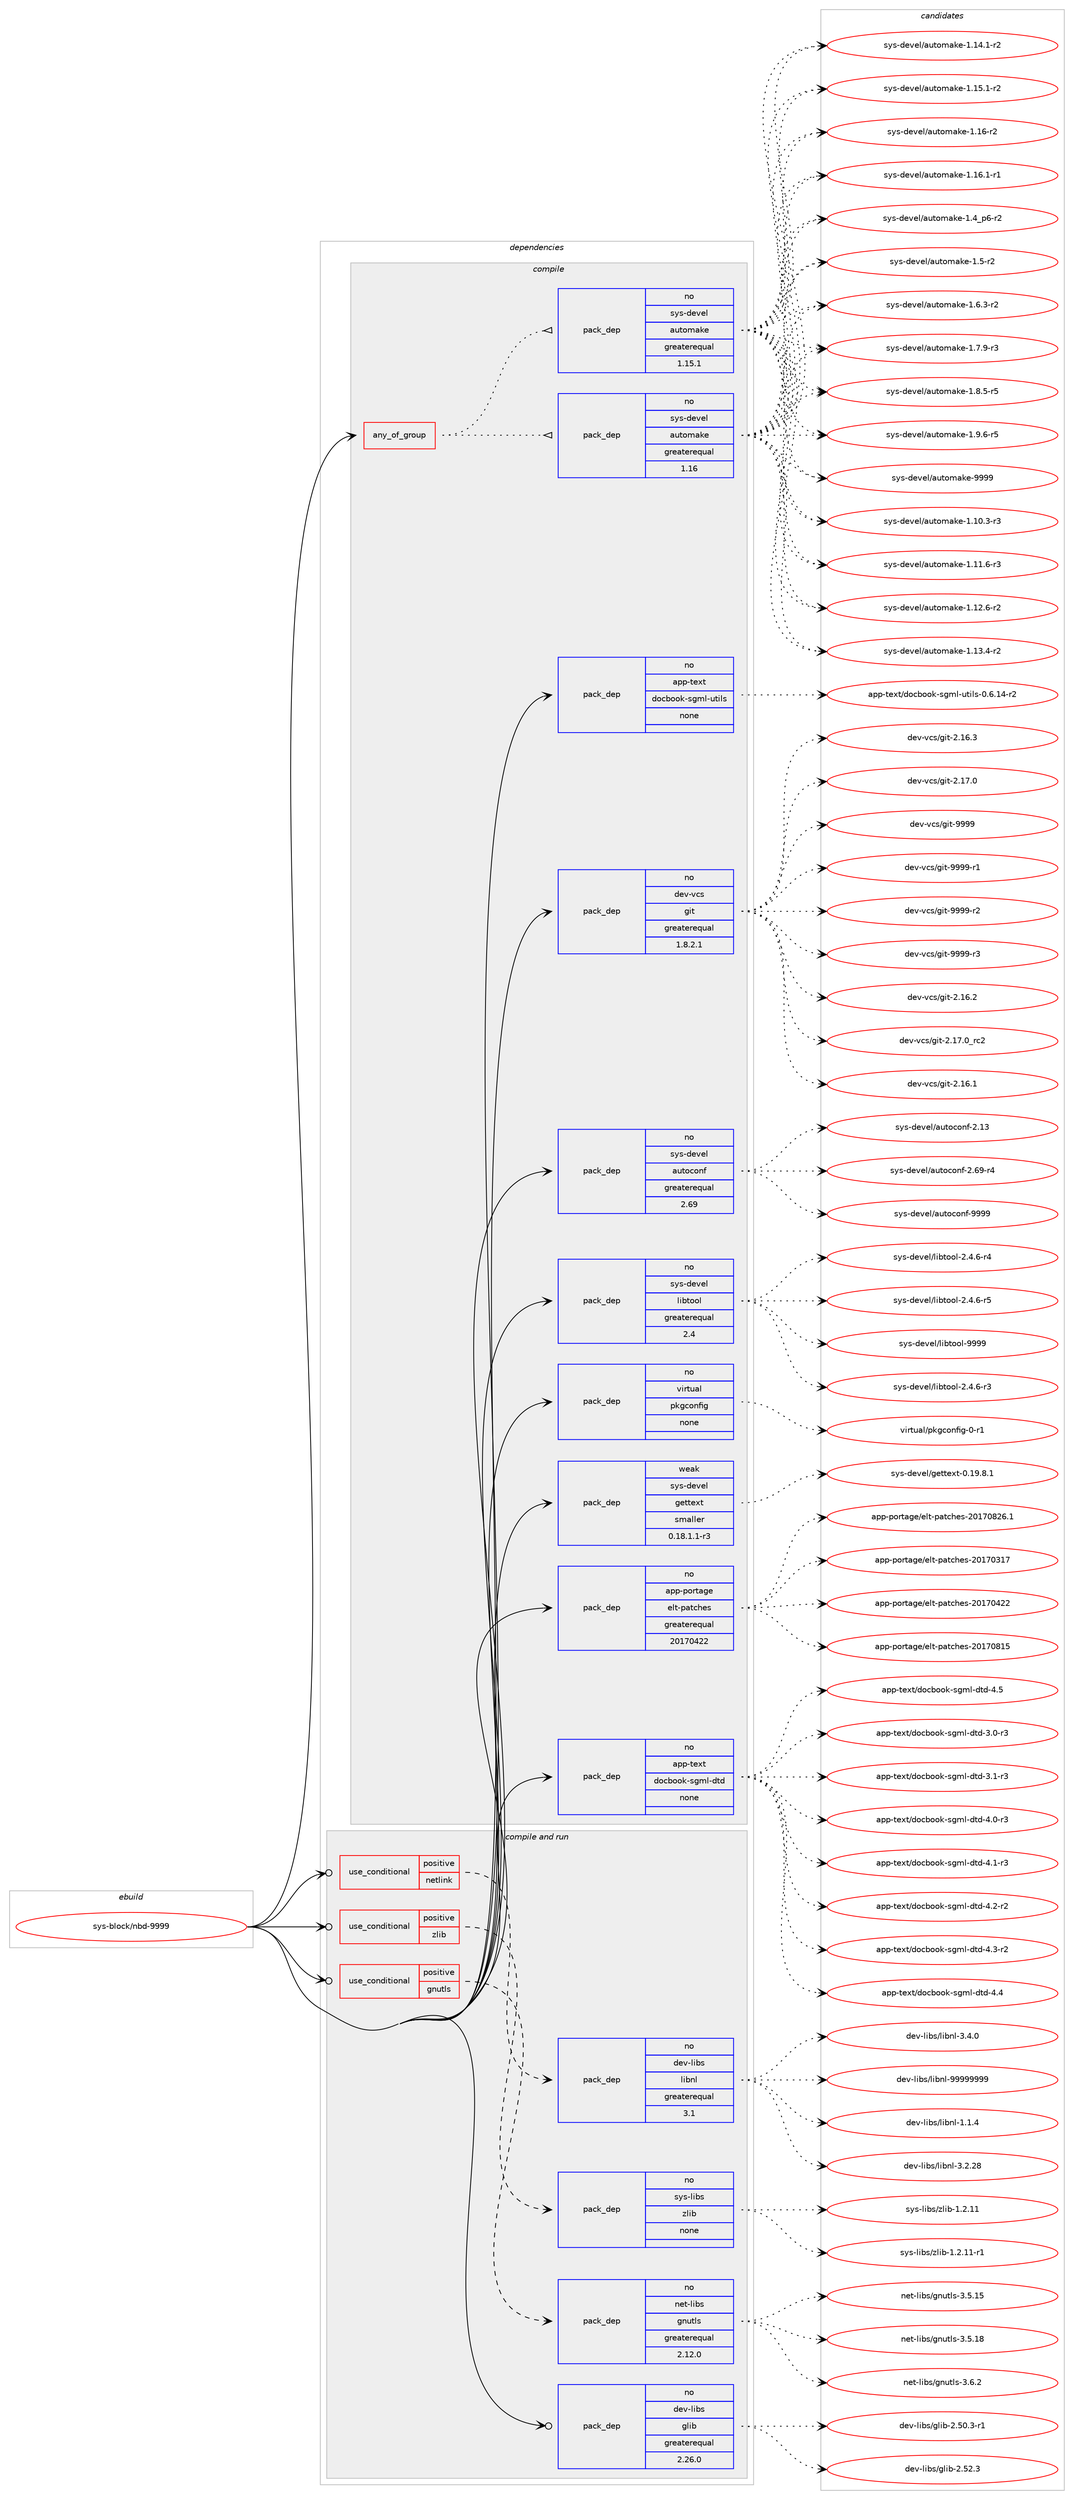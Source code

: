 digraph prolog {

# *************
# Graph options
# *************

newrank=true;
concentrate=true;
compound=true;
graph [rankdir=LR,fontname=Helvetica,fontsize=10,ranksep=1.5];#, ranksep=2.5, nodesep=0.2];
edge  [arrowhead=vee];
node  [fontname=Helvetica,fontsize=10];

# **********
# The ebuild
# **********

subgraph cluster_leftcol {
color=gray;
rank=same;
label=<<i>ebuild</i>>;
id [label="sys-block/nbd-9999", color=red, width=4, href="../sys-block/nbd-9999.svg"];
}

# ****************
# The dependencies
# ****************

subgraph cluster_midcol {
color=gray;
label=<<i>dependencies</i>>;
subgraph cluster_compile {
fillcolor="#eeeeee";
style=filled;
label=<<i>compile</i>>;
subgraph any22 {
dependency6543 [label=<<TABLE BORDER="0" CELLBORDER="1" CELLSPACING="0" CELLPADDING="4"><TR><TD CELLPADDING="10">any_of_group</TD></TR></TABLE>>, shape=none, color=red];subgraph pack6137 {
dependency6544 [label=<<TABLE BORDER="0" CELLBORDER="1" CELLSPACING="0" CELLPADDING="4" WIDTH="220"><TR><TD ROWSPAN="6" CELLPADDING="30">pack_dep</TD></TR><TR><TD WIDTH="110">no</TD></TR><TR><TD>sys-devel</TD></TR><TR><TD>automake</TD></TR><TR><TD>greaterequal</TD></TR><TR><TD>1.16</TD></TR></TABLE>>, shape=none, color=blue];
}
dependency6543:e -> dependency6544:w [weight=20,style="dotted",arrowhead="oinv"];
subgraph pack6138 {
dependency6545 [label=<<TABLE BORDER="0" CELLBORDER="1" CELLSPACING="0" CELLPADDING="4" WIDTH="220"><TR><TD ROWSPAN="6" CELLPADDING="30">pack_dep</TD></TR><TR><TD WIDTH="110">no</TD></TR><TR><TD>sys-devel</TD></TR><TR><TD>automake</TD></TR><TR><TD>greaterequal</TD></TR><TR><TD>1.15.1</TD></TR></TABLE>>, shape=none, color=blue];
}
dependency6543:e -> dependency6545:w [weight=20,style="dotted",arrowhead="oinv"];
}
id:e -> dependency6543:w [weight=20,style="solid",arrowhead="vee"];
subgraph pack6139 {
dependency6546 [label=<<TABLE BORDER="0" CELLBORDER="1" CELLSPACING="0" CELLPADDING="4" WIDTH="220"><TR><TD ROWSPAN="6" CELLPADDING="30">pack_dep</TD></TR><TR><TD WIDTH="110">no</TD></TR><TR><TD>app-portage</TD></TR><TR><TD>elt-patches</TD></TR><TR><TD>greaterequal</TD></TR><TR><TD>20170422</TD></TR></TABLE>>, shape=none, color=blue];
}
id:e -> dependency6546:w [weight=20,style="solid",arrowhead="vee"];
subgraph pack6140 {
dependency6547 [label=<<TABLE BORDER="0" CELLBORDER="1" CELLSPACING="0" CELLPADDING="4" WIDTH="220"><TR><TD ROWSPAN="6" CELLPADDING="30">pack_dep</TD></TR><TR><TD WIDTH="110">no</TD></TR><TR><TD>app-text</TD></TR><TR><TD>docbook-sgml-dtd</TD></TR><TR><TD>none</TD></TR><TR><TD></TD></TR></TABLE>>, shape=none, color=blue];
}
id:e -> dependency6547:w [weight=20,style="solid",arrowhead="vee"];
subgraph pack6141 {
dependency6548 [label=<<TABLE BORDER="0" CELLBORDER="1" CELLSPACING="0" CELLPADDING="4" WIDTH="220"><TR><TD ROWSPAN="6" CELLPADDING="30">pack_dep</TD></TR><TR><TD WIDTH="110">no</TD></TR><TR><TD>app-text</TD></TR><TR><TD>docbook-sgml-utils</TD></TR><TR><TD>none</TD></TR><TR><TD></TD></TR></TABLE>>, shape=none, color=blue];
}
id:e -> dependency6548:w [weight=20,style="solid",arrowhead="vee"];
subgraph pack6142 {
dependency6549 [label=<<TABLE BORDER="0" CELLBORDER="1" CELLSPACING="0" CELLPADDING="4" WIDTH="220"><TR><TD ROWSPAN="6" CELLPADDING="30">pack_dep</TD></TR><TR><TD WIDTH="110">no</TD></TR><TR><TD>dev-vcs</TD></TR><TR><TD>git</TD></TR><TR><TD>greaterequal</TD></TR><TR><TD>1.8.2.1</TD></TR></TABLE>>, shape=none, color=blue];
}
id:e -> dependency6549:w [weight=20,style="solid",arrowhead="vee"];
subgraph pack6143 {
dependency6550 [label=<<TABLE BORDER="0" CELLBORDER="1" CELLSPACING="0" CELLPADDING="4" WIDTH="220"><TR><TD ROWSPAN="6" CELLPADDING="30">pack_dep</TD></TR><TR><TD WIDTH="110">no</TD></TR><TR><TD>sys-devel</TD></TR><TR><TD>autoconf</TD></TR><TR><TD>greaterequal</TD></TR><TR><TD>2.69</TD></TR></TABLE>>, shape=none, color=blue];
}
id:e -> dependency6550:w [weight=20,style="solid",arrowhead="vee"];
subgraph pack6144 {
dependency6551 [label=<<TABLE BORDER="0" CELLBORDER="1" CELLSPACING="0" CELLPADDING="4" WIDTH="220"><TR><TD ROWSPAN="6" CELLPADDING="30">pack_dep</TD></TR><TR><TD WIDTH="110">no</TD></TR><TR><TD>sys-devel</TD></TR><TR><TD>libtool</TD></TR><TR><TD>greaterequal</TD></TR><TR><TD>2.4</TD></TR></TABLE>>, shape=none, color=blue];
}
id:e -> dependency6551:w [weight=20,style="solid",arrowhead="vee"];
subgraph pack6145 {
dependency6552 [label=<<TABLE BORDER="0" CELLBORDER="1" CELLSPACING="0" CELLPADDING="4" WIDTH="220"><TR><TD ROWSPAN="6" CELLPADDING="30">pack_dep</TD></TR><TR><TD WIDTH="110">no</TD></TR><TR><TD>virtual</TD></TR><TR><TD>pkgconfig</TD></TR><TR><TD>none</TD></TR><TR><TD></TD></TR></TABLE>>, shape=none, color=blue];
}
id:e -> dependency6552:w [weight=20,style="solid",arrowhead="vee"];
subgraph pack6146 {
dependency6553 [label=<<TABLE BORDER="0" CELLBORDER="1" CELLSPACING="0" CELLPADDING="4" WIDTH="220"><TR><TD ROWSPAN="6" CELLPADDING="30">pack_dep</TD></TR><TR><TD WIDTH="110">weak</TD></TR><TR><TD>sys-devel</TD></TR><TR><TD>gettext</TD></TR><TR><TD>smaller</TD></TR><TR><TD>0.18.1.1-r3</TD></TR></TABLE>>, shape=none, color=blue];
}
id:e -> dependency6553:w [weight=20,style="solid",arrowhead="vee"];
}
subgraph cluster_compileandrun {
fillcolor="#eeeeee";
style=filled;
label=<<i>compile and run</i>>;
subgraph cond386 {
dependency6554 [label=<<TABLE BORDER="0" CELLBORDER="1" CELLSPACING="0" CELLPADDING="4"><TR><TD ROWSPAN="3" CELLPADDING="10">use_conditional</TD></TR><TR><TD>positive</TD></TR><TR><TD>gnutls</TD></TR></TABLE>>, shape=none, color=red];
subgraph pack6147 {
dependency6555 [label=<<TABLE BORDER="0" CELLBORDER="1" CELLSPACING="0" CELLPADDING="4" WIDTH="220"><TR><TD ROWSPAN="6" CELLPADDING="30">pack_dep</TD></TR><TR><TD WIDTH="110">no</TD></TR><TR><TD>net-libs</TD></TR><TR><TD>gnutls</TD></TR><TR><TD>greaterequal</TD></TR><TR><TD>2.12.0</TD></TR></TABLE>>, shape=none, color=blue];
}
dependency6554:e -> dependency6555:w [weight=20,style="dashed",arrowhead="vee"];
}
id:e -> dependency6554:w [weight=20,style="solid",arrowhead="odotvee"];
subgraph cond387 {
dependency6556 [label=<<TABLE BORDER="0" CELLBORDER="1" CELLSPACING="0" CELLPADDING="4"><TR><TD ROWSPAN="3" CELLPADDING="10">use_conditional</TD></TR><TR><TD>positive</TD></TR><TR><TD>netlink</TD></TR></TABLE>>, shape=none, color=red];
subgraph pack6148 {
dependency6557 [label=<<TABLE BORDER="0" CELLBORDER="1" CELLSPACING="0" CELLPADDING="4" WIDTH="220"><TR><TD ROWSPAN="6" CELLPADDING="30">pack_dep</TD></TR><TR><TD WIDTH="110">no</TD></TR><TR><TD>dev-libs</TD></TR><TR><TD>libnl</TD></TR><TR><TD>greaterequal</TD></TR><TR><TD>3.1</TD></TR></TABLE>>, shape=none, color=blue];
}
dependency6556:e -> dependency6557:w [weight=20,style="dashed",arrowhead="vee"];
}
id:e -> dependency6556:w [weight=20,style="solid",arrowhead="odotvee"];
subgraph cond388 {
dependency6558 [label=<<TABLE BORDER="0" CELLBORDER="1" CELLSPACING="0" CELLPADDING="4"><TR><TD ROWSPAN="3" CELLPADDING="10">use_conditional</TD></TR><TR><TD>positive</TD></TR><TR><TD>zlib</TD></TR></TABLE>>, shape=none, color=red];
subgraph pack6149 {
dependency6559 [label=<<TABLE BORDER="0" CELLBORDER="1" CELLSPACING="0" CELLPADDING="4" WIDTH="220"><TR><TD ROWSPAN="6" CELLPADDING="30">pack_dep</TD></TR><TR><TD WIDTH="110">no</TD></TR><TR><TD>sys-libs</TD></TR><TR><TD>zlib</TD></TR><TR><TD>none</TD></TR><TR><TD></TD></TR></TABLE>>, shape=none, color=blue];
}
dependency6558:e -> dependency6559:w [weight=20,style="dashed",arrowhead="vee"];
}
id:e -> dependency6558:w [weight=20,style="solid",arrowhead="odotvee"];
subgraph pack6150 {
dependency6560 [label=<<TABLE BORDER="0" CELLBORDER="1" CELLSPACING="0" CELLPADDING="4" WIDTH="220"><TR><TD ROWSPAN="6" CELLPADDING="30">pack_dep</TD></TR><TR><TD WIDTH="110">no</TD></TR><TR><TD>dev-libs</TD></TR><TR><TD>glib</TD></TR><TR><TD>greaterequal</TD></TR><TR><TD>2.26.0</TD></TR></TABLE>>, shape=none, color=blue];
}
id:e -> dependency6560:w [weight=20,style="solid",arrowhead="odotvee"];
}
subgraph cluster_run {
fillcolor="#eeeeee";
style=filled;
label=<<i>run</i>>;
}
}

# **************
# The candidates
# **************

subgraph cluster_choices {
rank=same;
color=gray;
label=<<i>candidates</i>>;

subgraph choice6137 {
color=black;
nodesep=1;
choice11512111545100101118101108479711711611110997107101454946494846514511451 [label="sys-devel/automake-1.10.3-r3", color=red, width=4,href="../sys-devel/automake-1.10.3-r3.svg"];
choice11512111545100101118101108479711711611110997107101454946494946544511451 [label="sys-devel/automake-1.11.6-r3", color=red, width=4,href="../sys-devel/automake-1.11.6-r3.svg"];
choice11512111545100101118101108479711711611110997107101454946495046544511450 [label="sys-devel/automake-1.12.6-r2", color=red, width=4,href="../sys-devel/automake-1.12.6-r2.svg"];
choice11512111545100101118101108479711711611110997107101454946495146524511450 [label="sys-devel/automake-1.13.4-r2", color=red, width=4,href="../sys-devel/automake-1.13.4-r2.svg"];
choice11512111545100101118101108479711711611110997107101454946495246494511450 [label="sys-devel/automake-1.14.1-r2", color=red, width=4,href="../sys-devel/automake-1.14.1-r2.svg"];
choice11512111545100101118101108479711711611110997107101454946495346494511450 [label="sys-devel/automake-1.15.1-r2", color=red, width=4,href="../sys-devel/automake-1.15.1-r2.svg"];
choice1151211154510010111810110847971171161111099710710145494649544511450 [label="sys-devel/automake-1.16-r2", color=red, width=4,href="../sys-devel/automake-1.16-r2.svg"];
choice11512111545100101118101108479711711611110997107101454946495446494511449 [label="sys-devel/automake-1.16.1-r1", color=red, width=4,href="../sys-devel/automake-1.16.1-r1.svg"];
choice115121115451001011181011084797117116111109971071014549465295112544511450 [label="sys-devel/automake-1.4_p6-r2", color=red, width=4,href="../sys-devel/automake-1.4_p6-r2.svg"];
choice11512111545100101118101108479711711611110997107101454946534511450 [label="sys-devel/automake-1.5-r2", color=red, width=4,href="../sys-devel/automake-1.5-r2.svg"];
choice115121115451001011181011084797117116111109971071014549465446514511450 [label="sys-devel/automake-1.6.3-r2", color=red, width=4,href="../sys-devel/automake-1.6.3-r2.svg"];
choice115121115451001011181011084797117116111109971071014549465546574511451 [label="sys-devel/automake-1.7.9-r3", color=red, width=4,href="../sys-devel/automake-1.7.9-r3.svg"];
choice115121115451001011181011084797117116111109971071014549465646534511453 [label="sys-devel/automake-1.8.5-r5", color=red, width=4,href="../sys-devel/automake-1.8.5-r5.svg"];
choice115121115451001011181011084797117116111109971071014549465746544511453 [label="sys-devel/automake-1.9.6-r5", color=red, width=4,href="../sys-devel/automake-1.9.6-r5.svg"];
choice115121115451001011181011084797117116111109971071014557575757 [label="sys-devel/automake-9999", color=red, width=4,href="../sys-devel/automake-9999.svg"];
dependency6544:e -> choice11512111545100101118101108479711711611110997107101454946494846514511451:w [style=dotted,weight="100"];
dependency6544:e -> choice11512111545100101118101108479711711611110997107101454946494946544511451:w [style=dotted,weight="100"];
dependency6544:e -> choice11512111545100101118101108479711711611110997107101454946495046544511450:w [style=dotted,weight="100"];
dependency6544:e -> choice11512111545100101118101108479711711611110997107101454946495146524511450:w [style=dotted,weight="100"];
dependency6544:e -> choice11512111545100101118101108479711711611110997107101454946495246494511450:w [style=dotted,weight="100"];
dependency6544:e -> choice11512111545100101118101108479711711611110997107101454946495346494511450:w [style=dotted,weight="100"];
dependency6544:e -> choice1151211154510010111810110847971171161111099710710145494649544511450:w [style=dotted,weight="100"];
dependency6544:e -> choice11512111545100101118101108479711711611110997107101454946495446494511449:w [style=dotted,weight="100"];
dependency6544:e -> choice115121115451001011181011084797117116111109971071014549465295112544511450:w [style=dotted,weight="100"];
dependency6544:e -> choice11512111545100101118101108479711711611110997107101454946534511450:w [style=dotted,weight="100"];
dependency6544:e -> choice115121115451001011181011084797117116111109971071014549465446514511450:w [style=dotted,weight="100"];
dependency6544:e -> choice115121115451001011181011084797117116111109971071014549465546574511451:w [style=dotted,weight="100"];
dependency6544:e -> choice115121115451001011181011084797117116111109971071014549465646534511453:w [style=dotted,weight="100"];
dependency6544:e -> choice115121115451001011181011084797117116111109971071014549465746544511453:w [style=dotted,weight="100"];
dependency6544:e -> choice115121115451001011181011084797117116111109971071014557575757:w [style=dotted,weight="100"];
}
subgraph choice6138 {
color=black;
nodesep=1;
choice11512111545100101118101108479711711611110997107101454946494846514511451 [label="sys-devel/automake-1.10.3-r3", color=red, width=4,href="../sys-devel/automake-1.10.3-r3.svg"];
choice11512111545100101118101108479711711611110997107101454946494946544511451 [label="sys-devel/automake-1.11.6-r3", color=red, width=4,href="../sys-devel/automake-1.11.6-r3.svg"];
choice11512111545100101118101108479711711611110997107101454946495046544511450 [label="sys-devel/automake-1.12.6-r2", color=red, width=4,href="../sys-devel/automake-1.12.6-r2.svg"];
choice11512111545100101118101108479711711611110997107101454946495146524511450 [label="sys-devel/automake-1.13.4-r2", color=red, width=4,href="../sys-devel/automake-1.13.4-r2.svg"];
choice11512111545100101118101108479711711611110997107101454946495246494511450 [label="sys-devel/automake-1.14.1-r2", color=red, width=4,href="../sys-devel/automake-1.14.1-r2.svg"];
choice11512111545100101118101108479711711611110997107101454946495346494511450 [label="sys-devel/automake-1.15.1-r2", color=red, width=4,href="../sys-devel/automake-1.15.1-r2.svg"];
choice1151211154510010111810110847971171161111099710710145494649544511450 [label="sys-devel/automake-1.16-r2", color=red, width=4,href="../sys-devel/automake-1.16-r2.svg"];
choice11512111545100101118101108479711711611110997107101454946495446494511449 [label="sys-devel/automake-1.16.1-r1", color=red, width=4,href="../sys-devel/automake-1.16.1-r1.svg"];
choice115121115451001011181011084797117116111109971071014549465295112544511450 [label="sys-devel/automake-1.4_p6-r2", color=red, width=4,href="../sys-devel/automake-1.4_p6-r2.svg"];
choice11512111545100101118101108479711711611110997107101454946534511450 [label="sys-devel/automake-1.5-r2", color=red, width=4,href="../sys-devel/automake-1.5-r2.svg"];
choice115121115451001011181011084797117116111109971071014549465446514511450 [label="sys-devel/automake-1.6.3-r2", color=red, width=4,href="../sys-devel/automake-1.6.3-r2.svg"];
choice115121115451001011181011084797117116111109971071014549465546574511451 [label="sys-devel/automake-1.7.9-r3", color=red, width=4,href="../sys-devel/automake-1.7.9-r3.svg"];
choice115121115451001011181011084797117116111109971071014549465646534511453 [label="sys-devel/automake-1.8.5-r5", color=red, width=4,href="../sys-devel/automake-1.8.5-r5.svg"];
choice115121115451001011181011084797117116111109971071014549465746544511453 [label="sys-devel/automake-1.9.6-r5", color=red, width=4,href="../sys-devel/automake-1.9.6-r5.svg"];
choice115121115451001011181011084797117116111109971071014557575757 [label="sys-devel/automake-9999", color=red, width=4,href="../sys-devel/automake-9999.svg"];
dependency6545:e -> choice11512111545100101118101108479711711611110997107101454946494846514511451:w [style=dotted,weight="100"];
dependency6545:e -> choice11512111545100101118101108479711711611110997107101454946494946544511451:w [style=dotted,weight="100"];
dependency6545:e -> choice11512111545100101118101108479711711611110997107101454946495046544511450:w [style=dotted,weight="100"];
dependency6545:e -> choice11512111545100101118101108479711711611110997107101454946495146524511450:w [style=dotted,weight="100"];
dependency6545:e -> choice11512111545100101118101108479711711611110997107101454946495246494511450:w [style=dotted,weight="100"];
dependency6545:e -> choice11512111545100101118101108479711711611110997107101454946495346494511450:w [style=dotted,weight="100"];
dependency6545:e -> choice1151211154510010111810110847971171161111099710710145494649544511450:w [style=dotted,weight="100"];
dependency6545:e -> choice11512111545100101118101108479711711611110997107101454946495446494511449:w [style=dotted,weight="100"];
dependency6545:e -> choice115121115451001011181011084797117116111109971071014549465295112544511450:w [style=dotted,weight="100"];
dependency6545:e -> choice11512111545100101118101108479711711611110997107101454946534511450:w [style=dotted,weight="100"];
dependency6545:e -> choice115121115451001011181011084797117116111109971071014549465446514511450:w [style=dotted,weight="100"];
dependency6545:e -> choice115121115451001011181011084797117116111109971071014549465546574511451:w [style=dotted,weight="100"];
dependency6545:e -> choice115121115451001011181011084797117116111109971071014549465646534511453:w [style=dotted,weight="100"];
dependency6545:e -> choice115121115451001011181011084797117116111109971071014549465746544511453:w [style=dotted,weight="100"];
dependency6545:e -> choice115121115451001011181011084797117116111109971071014557575757:w [style=dotted,weight="100"];
}
subgraph choice6139 {
color=black;
nodesep=1;
choice97112112451121111141169710310147101108116451129711699104101115455048495548514955 [label="app-portage/elt-patches-20170317", color=red, width=4,href="../app-portage/elt-patches-20170317.svg"];
choice97112112451121111141169710310147101108116451129711699104101115455048495548525050 [label="app-portage/elt-patches-20170422", color=red, width=4,href="../app-portage/elt-patches-20170422.svg"];
choice97112112451121111141169710310147101108116451129711699104101115455048495548564953 [label="app-portage/elt-patches-20170815", color=red, width=4,href="../app-portage/elt-patches-20170815.svg"];
choice971121124511211111411697103101471011081164511297116991041011154550484955485650544649 [label="app-portage/elt-patches-20170826.1", color=red, width=4,href="../app-portage/elt-patches-20170826.1.svg"];
dependency6546:e -> choice97112112451121111141169710310147101108116451129711699104101115455048495548514955:w [style=dotted,weight="100"];
dependency6546:e -> choice97112112451121111141169710310147101108116451129711699104101115455048495548525050:w [style=dotted,weight="100"];
dependency6546:e -> choice97112112451121111141169710310147101108116451129711699104101115455048495548564953:w [style=dotted,weight="100"];
dependency6546:e -> choice971121124511211111411697103101471011081164511297116991041011154550484955485650544649:w [style=dotted,weight="100"];
}
subgraph choice6140 {
color=black;
nodesep=1;
choice97112112451161011201164710011199981111111074511510310910845100116100455146484511451 [label="app-text/docbook-sgml-dtd-3.0-r3", color=red, width=4,href="../app-text/docbook-sgml-dtd-3.0-r3.svg"];
choice97112112451161011201164710011199981111111074511510310910845100116100455146494511451 [label="app-text/docbook-sgml-dtd-3.1-r3", color=red, width=4,href="../app-text/docbook-sgml-dtd-3.1-r3.svg"];
choice97112112451161011201164710011199981111111074511510310910845100116100455246484511451 [label="app-text/docbook-sgml-dtd-4.0-r3", color=red, width=4,href="../app-text/docbook-sgml-dtd-4.0-r3.svg"];
choice97112112451161011201164710011199981111111074511510310910845100116100455246494511451 [label="app-text/docbook-sgml-dtd-4.1-r3", color=red, width=4,href="../app-text/docbook-sgml-dtd-4.1-r3.svg"];
choice97112112451161011201164710011199981111111074511510310910845100116100455246504511450 [label="app-text/docbook-sgml-dtd-4.2-r2", color=red, width=4,href="../app-text/docbook-sgml-dtd-4.2-r2.svg"];
choice97112112451161011201164710011199981111111074511510310910845100116100455246514511450 [label="app-text/docbook-sgml-dtd-4.3-r2", color=red, width=4,href="../app-text/docbook-sgml-dtd-4.3-r2.svg"];
choice9711211245116101120116471001119998111111107451151031091084510011610045524652 [label="app-text/docbook-sgml-dtd-4.4", color=red, width=4,href="../app-text/docbook-sgml-dtd-4.4.svg"];
choice9711211245116101120116471001119998111111107451151031091084510011610045524653 [label="app-text/docbook-sgml-dtd-4.5", color=red, width=4,href="../app-text/docbook-sgml-dtd-4.5.svg"];
dependency6547:e -> choice97112112451161011201164710011199981111111074511510310910845100116100455146484511451:w [style=dotted,weight="100"];
dependency6547:e -> choice97112112451161011201164710011199981111111074511510310910845100116100455146494511451:w [style=dotted,weight="100"];
dependency6547:e -> choice97112112451161011201164710011199981111111074511510310910845100116100455246484511451:w [style=dotted,weight="100"];
dependency6547:e -> choice97112112451161011201164710011199981111111074511510310910845100116100455246494511451:w [style=dotted,weight="100"];
dependency6547:e -> choice97112112451161011201164710011199981111111074511510310910845100116100455246504511450:w [style=dotted,weight="100"];
dependency6547:e -> choice97112112451161011201164710011199981111111074511510310910845100116100455246514511450:w [style=dotted,weight="100"];
dependency6547:e -> choice9711211245116101120116471001119998111111107451151031091084510011610045524652:w [style=dotted,weight="100"];
dependency6547:e -> choice9711211245116101120116471001119998111111107451151031091084510011610045524653:w [style=dotted,weight="100"];
}
subgraph choice6141 {
color=black;
nodesep=1;
choice97112112451161011201164710011199981111111074511510310910845117116105108115454846544649524511450 [label="app-text/docbook-sgml-utils-0.6.14-r2", color=red, width=4,href="../app-text/docbook-sgml-utils-0.6.14-r2.svg"];
dependency6548:e -> choice97112112451161011201164710011199981111111074511510310910845117116105108115454846544649524511450:w [style=dotted,weight="100"];
}
subgraph choice6142 {
color=black;
nodesep=1;
choice10010111845118991154710310511645504649544650 [label="dev-vcs/git-2.16.2", color=red, width=4,href="../dev-vcs/git-2.16.2.svg"];
choice10010111845118991154710310511645504649554648951149950 [label="dev-vcs/git-2.17.0_rc2", color=red, width=4,href="../dev-vcs/git-2.17.0_rc2.svg"];
choice10010111845118991154710310511645504649544649 [label="dev-vcs/git-2.16.1", color=red, width=4,href="../dev-vcs/git-2.16.1.svg"];
choice10010111845118991154710310511645504649544651 [label="dev-vcs/git-2.16.3", color=red, width=4,href="../dev-vcs/git-2.16.3.svg"];
choice10010111845118991154710310511645504649554648 [label="dev-vcs/git-2.17.0", color=red, width=4,href="../dev-vcs/git-2.17.0.svg"];
choice1001011184511899115471031051164557575757 [label="dev-vcs/git-9999", color=red, width=4,href="../dev-vcs/git-9999.svg"];
choice10010111845118991154710310511645575757574511449 [label="dev-vcs/git-9999-r1", color=red, width=4,href="../dev-vcs/git-9999-r1.svg"];
choice10010111845118991154710310511645575757574511450 [label="dev-vcs/git-9999-r2", color=red, width=4,href="../dev-vcs/git-9999-r2.svg"];
choice10010111845118991154710310511645575757574511451 [label="dev-vcs/git-9999-r3", color=red, width=4,href="../dev-vcs/git-9999-r3.svg"];
dependency6549:e -> choice10010111845118991154710310511645504649544650:w [style=dotted,weight="100"];
dependency6549:e -> choice10010111845118991154710310511645504649554648951149950:w [style=dotted,weight="100"];
dependency6549:e -> choice10010111845118991154710310511645504649544649:w [style=dotted,weight="100"];
dependency6549:e -> choice10010111845118991154710310511645504649544651:w [style=dotted,weight="100"];
dependency6549:e -> choice10010111845118991154710310511645504649554648:w [style=dotted,weight="100"];
dependency6549:e -> choice1001011184511899115471031051164557575757:w [style=dotted,weight="100"];
dependency6549:e -> choice10010111845118991154710310511645575757574511449:w [style=dotted,weight="100"];
dependency6549:e -> choice10010111845118991154710310511645575757574511450:w [style=dotted,weight="100"];
dependency6549:e -> choice10010111845118991154710310511645575757574511451:w [style=dotted,weight="100"];
}
subgraph choice6143 {
color=black;
nodesep=1;
choice115121115451001011181011084797117116111991111101024550464951 [label="sys-devel/autoconf-2.13", color=red, width=4,href="../sys-devel/autoconf-2.13.svg"];
choice1151211154510010111810110847971171161119911111010245504654574511452 [label="sys-devel/autoconf-2.69-r4", color=red, width=4,href="../sys-devel/autoconf-2.69-r4.svg"];
choice115121115451001011181011084797117116111991111101024557575757 [label="sys-devel/autoconf-9999", color=red, width=4,href="../sys-devel/autoconf-9999.svg"];
dependency6550:e -> choice115121115451001011181011084797117116111991111101024550464951:w [style=dotted,weight="100"];
dependency6550:e -> choice1151211154510010111810110847971171161119911111010245504654574511452:w [style=dotted,weight="100"];
dependency6550:e -> choice115121115451001011181011084797117116111991111101024557575757:w [style=dotted,weight="100"];
}
subgraph choice6144 {
color=black;
nodesep=1;
choice1151211154510010111810110847108105981161111111084550465246544511451 [label="sys-devel/libtool-2.4.6-r3", color=red, width=4,href="../sys-devel/libtool-2.4.6-r3.svg"];
choice1151211154510010111810110847108105981161111111084550465246544511452 [label="sys-devel/libtool-2.4.6-r4", color=red, width=4,href="../sys-devel/libtool-2.4.6-r4.svg"];
choice1151211154510010111810110847108105981161111111084550465246544511453 [label="sys-devel/libtool-2.4.6-r5", color=red, width=4,href="../sys-devel/libtool-2.4.6-r5.svg"];
choice1151211154510010111810110847108105981161111111084557575757 [label="sys-devel/libtool-9999", color=red, width=4,href="../sys-devel/libtool-9999.svg"];
dependency6551:e -> choice1151211154510010111810110847108105981161111111084550465246544511451:w [style=dotted,weight="100"];
dependency6551:e -> choice1151211154510010111810110847108105981161111111084550465246544511452:w [style=dotted,weight="100"];
dependency6551:e -> choice1151211154510010111810110847108105981161111111084550465246544511453:w [style=dotted,weight="100"];
dependency6551:e -> choice1151211154510010111810110847108105981161111111084557575757:w [style=dotted,weight="100"];
}
subgraph choice6145 {
color=black;
nodesep=1;
choice11810511411611797108471121071039911111010210510345484511449 [label="virtual/pkgconfig-0-r1", color=red, width=4,href="../virtual/pkgconfig-0-r1.svg"];
dependency6552:e -> choice11810511411611797108471121071039911111010210510345484511449:w [style=dotted,weight="100"];
}
subgraph choice6146 {
color=black;
nodesep=1;
choice1151211154510010111810110847103101116116101120116454846495746564649 [label="sys-devel/gettext-0.19.8.1", color=red, width=4,href="../sys-devel/gettext-0.19.8.1.svg"];
dependency6553:e -> choice1151211154510010111810110847103101116116101120116454846495746564649:w [style=dotted,weight="100"];
}
subgraph choice6147 {
color=black;
nodesep=1;
choice11010111645108105981154710311011711610811545514653464953 [label="net-libs/gnutls-3.5.15", color=red, width=4,href="../net-libs/gnutls-3.5.15.svg"];
choice11010111645108105981154710311011711610811545514653464956 [label="net-libs/gnutls-3.5.18", color=red, width=4,href="../net-libs/gnutls-3.5.18.svg"];
choice110101116451081059811547103110117116108115455146544650 [label="net-libs/gnutls-3.6.2", color=red, width=4,href="../net-libs/gnutls-3.6.2.svg"];
dependency6555:e -> choice11010111645108105981154710311011711610811545514653464953:w [style=dotted,weight="100"];
dependency6555:e -> choice11010111645108105981154710311011711610811545514653464956:w [style=dotted,weight="100"];
dependency6555:e -> choice110101116451081059811547103110117116108115455146544650:w [style=dotted,weight="100"];
}
subgraph choice6148 {
color=black;
nodesep=1;
choice10010111845108105981154710810598110108454946494652 [label="dev-libs/libnl-1.1.4", color=red, width=4,href="../dev-libs/libnl-1.1.4.svg"];
choice1001011184510810598115471081059811010845514650465056 [label="dev-libs/libnl-3.2.28", color=red, width=4,href="../dev-libs/libnl-3.2.28.svg"];
choice10010111845108105981154710810598110108455146524648 [label="dev-libs/libnl-3.4.0", color=red, width=4,href="../dev-libs/libnl-3.4.0.svg"];
choice10010111845108105981154710810598110108455757575757575757 [label="dev-libs/libnl-99999999", color=red, width=4,href="../dev-libs/libnl-99999999.svg"];
dependency6557:e -> choice10010111845108105981154710810598110108454946494652:w [style=dotted,weight="100"];
dependency6557:e -> choice1001011184510810598115471081059811010845514650465056:w [style=dotted,weight="100"];
dependency6557:e -> choice10010111845108105981154710810598110108455146524648:w [style=dotted,weight="100"];
dependency6557:e -> choice10010111845108105981154710810598110108455757575757575757:w [style=dotted,weight="100"];
}
subgraph choice6149 {
color=black;
nodesep=1;
choice1151211154510810598115471221081059845494650464949 [label="sys-libs/zlib-1.2.11", color=red, width=4,href="../sys-libs/zlib-1.2.11.svg"];
choice11512111545108105981154712210810598454946504649494511449 [label="sys-libs/zlib-1.2.11-r1", color=red, width=4,href="../sys-libs/zlib-1.2.11-r1.svg"];
dependency6559:e -> choice1151211154510810598115471221081059845494650464949:w [style=dotted,weight="100"];
dependency6559:e -> choice11512111545108105981154712210810598454946504649494511449:w [style=dotted,weight="100"];
}
subgraph choice6150 {
color=black;
nodesep=1;
choice10010111845108105981154710310810598455046534846514511449 [label="dev-libs/glib-2.50.3-r1", color=red, width=4,href="../dev-libs/glib-2.50.3-r1.svg"];
choice1001011184510810598115471031081059845504653504651 [label="dev-libs/glib-2.52.3", color=red, width=4,href="../dev-libs/glib-2.52.3.svg"];
dependency6560:e -> choice10010111845108105981154710310810598455046534846514511449:w [style=dotted,weight="100"];
dependency6560:e -> choice1001011184510810598115471031081059845504653504651:w [style=dotted,weight="100"];
}
}

}
